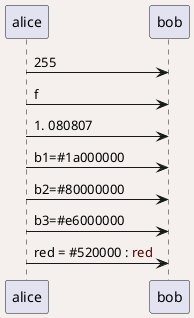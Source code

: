 {
  "sha1": "9di6c9kpxee19jugfz4ci5684nfixig",
  "insertion": {
    "when": "2024-05-30T20:48:21.658Z",
    "url": "https://forum.plantuml.net/14128/preprocessing-builtin-functions-completion_color-hsluv_color",
    "user": "plantuml@gmail.com"
  }
}
@startuml
<style>
document {
  BackGroundColor %hsl_color(0,50,16, 50)
}
</style>

alice -> bob : %hex2dec("ff")
alice -> bob : %dec2hex(15)
alice -> bob : %hsl_color(1,2,3)
alice -> bob : b1=%hsl_color(0,100,0, 10)
alice -> bob : b2=%hsl_color(0,100,0, 50)
alice -> bob : b3=%hsl_color(0,100,0, 90)
alice -> bob : red = %hsl_color(0,100,16) : <color:%hsl_color(0,100,16)>red</color>
@enduml
